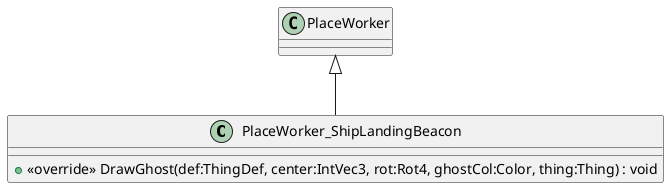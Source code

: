 @startuml
class PlaceWorker_ShipLandingBeacon {
    + <<override>> DrawGhost(def:ThingDef, center:IntVec3, rot:Rot4, ghostCol:Color, thing:Thing) : void
}
PlaceWorker <|-- PlaceWorker_ShipLandingBeacon
@enduml
